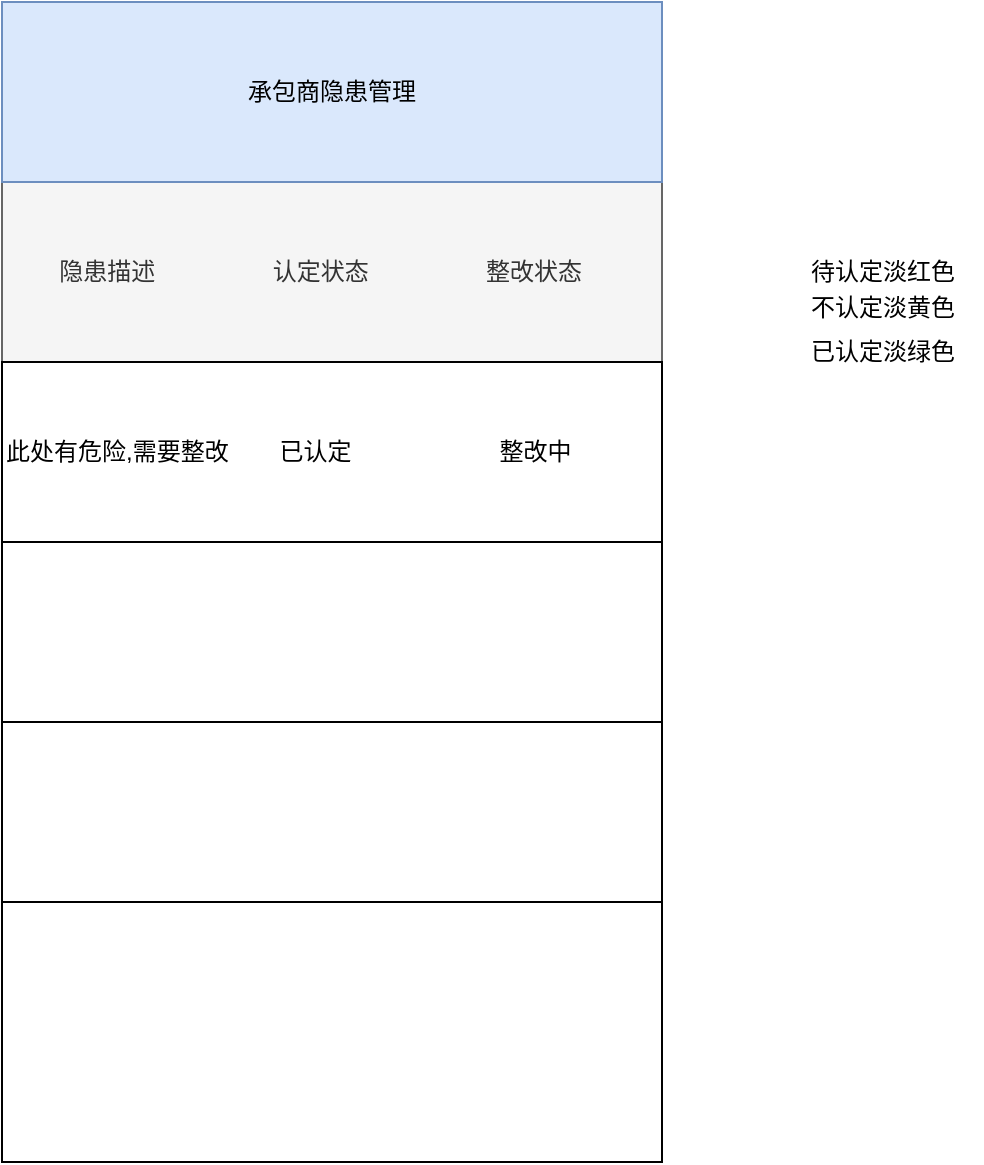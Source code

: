 <mxfile version="24.5.1" type="github">
  <diagram name="第 1 页" id="Tz6BF3qFOOqN4Vy4te1P">
    <mxGraphModel dx="1434" dy="746" grid="1" gridSize="10" guides="1" tooltips="1" connect="1" arrows="1" fold="1" page="1" pageScale="1" pageWidth="827" pageHeight="1169" math="0" shadow="0">
      <root>
        <mxCell id="0" />
        <mxCell id="1" parent="0" />
        <mxCell id="NkjtDp-KnQa59EwCnycX-5" value="" style="whiteSpace=wrap;html=1;" vertex="1" parent="1">
          <mxGeometry x="270" y="50" width="330" height="580" as="geometry" />
        </mxCell>
        <mxCell id="NkjtDp-KnQa59EwCnycX-6" value="&lt;span style=&quot;white-space: pre;&quot;&gt;&#x9;&lt;/span&gt;隐患描述&lt;span style=&quot;white-space: pre;&quot;&gt;&#x9;&lt;/span&gt;&lt;span style=&quot;white-space: pre;&quot;&gt;&#x9;&lt;/span&gt;&lt;span style=&quot;white-space: pre;&quot;&gt;&#x9;&lt;/span&gt;认定状态&lt;span style=&quot;white-space: pre;&quot;&gt;&#x9;&lt;/span&gt;&lt;span style=&quot;white-space: pre;&quot;&gt;&#x9;&lt;/span&gt;&lt;span style=&quot;white-space: pre;&quot;&gt;&#x9;&lt;/span&gt;整改状态" style="whiteSpace=wrap;html=1;align=left;fillColor=#f5f5f5;strokeColor=#666666;fontColor=#333333;" vertex="1" parent="1">
          <mxGeometry x="270" y="140" width="330" height="90" as="geometry" />
        </mxCell>
        <mxCell id="NkjtDp-KnQa59EwCnycX-7" value="此处有危险,需要整改&lt;span style=&quot;white-space: pre;&quot;&gt;&#x9;&lt;/span&gt;&amp;nbsp;已认定&lt;span style=&quot;white-space: pre;&quot;&gt;&#x9;&lt;/span&gt;&amp;nbsp; &amp;nbsp; &amp;nbsp; &amp;nbsp;&amp;nbsp;&lt;span style=&quot;white-space: pre;&quot;&gt;&#x9;&lt;/span&gt;&amp;nbsp; 整改中&lt;span style=&quot;white-space: pre;&quot;&gt;&#x9;&lt;/span&gt;" style="whiteSpace=wrap;html=1;align=left;" vertex="1" parent="1">
          <mxGeometry x="270" y="230" width="330" height="90" as="geometry" />
        </mxCell>
        <mxCell id="NkjtDp-KnQa59EwCnycX-9" value="" style="whiteSpace=wrap;html=1;" vertex="1" parent="1">
          <mxGeometry x="270" y="320" width="330" height="90" as="geometry" />
        </mxCell>
        <mxCell id="NkjtDp-KnQa59EwCnycX-10" value="" style="whiteSpace=wrap;html=1;" vertex="1" parent="1">
          <mxGeometry x="270" y="410" width="330" height="90" as="geometry" />
        </mxCell>
        <mxCell id="NkjtDp-KnQa59EwCnycX-11" value="承包商隐患管理" style="whiteSpace=wrap;html=1;fillColor=#dae8fc;strokeColor=#6c8ebf;" vertex="1" parent="1">
          <mxGeometry x="270" y="50" width="330" height="90" as="geometry" />
        </mxCell>
        <mxCell id="NkjtDp-KnQa59EwCnycX-12" value="已认定淡绿色" style="text;html=1;align=center;verticalAlign=middle;resizable=0;points=[];autosize=1;strokeColor=none;fillColor=none;" vertex="1" parent="1">
          <mxGeometry x="660" y="210" width="100" height="30" as="geometry" />
        </mxCell>
        <mxCell id="NkjtDp-KnQa59EwCnycX-13" value="待认定淡红色" style="text;html=1;align=center;verticalAlign=middle;resizable=0;points=[];autosize=1;strokeColor=none;fillColor=none;" vertex="1" parent="1">
          <mxGeometry x="660" y="170" width="100" height="30" as="geometry" />
        </mxCell>
        <mxCell id="NkjtDp-KnQa59EwCnycX-14" value="不认定淡黄色" style="text;html=1;align=center;verticalAlign=middle;resizable=0;points=[];autosize=1;strokeColor=none;fillColor=none;" vertex="1" parent="1">
          <mxGeometry x="660" y="188" width="100" height="30" as="geometry" />
        </mxCell>
      </root>
    </mxGraphModel>
  </diagram>
</mxfile>
